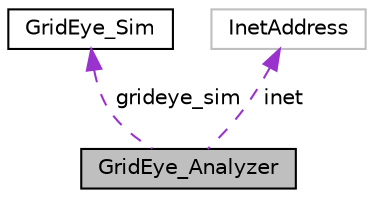 digraph "GridEye_Analyzer"
{
 // INTERACTIVE_SVG=YES
 // LATEX_PDF_SIZE
  edge [fontname="Helvetica",fontsize="10",labelfontname="Helvetica",labelfontsize="10"];
  node [fontname="Helvetica",fontsize="10",shape=record];
  Node1 [label="GridEye_Analyzer",height=0.2,width=0.4,color="black", fillcolor="grey75", style="filled", fontcolor="black",tooltip=" "];
  Node2 -> Node1 [dir="back",color="darkorchid3",fontsize="10",style="dashed",label=" grideye_sim" ,fontname="Helvetica"];
  Node2 [label="GridEye_Sim",height=0.2,width=0.4,color="black", fillcolor="white", style="filled",URL="$class_grid_eye___sim.html",tooltip=" "];
  Node3 -> Node1 [dir="back",color="darkorchid3",fontsize="10",style="dashed",label=" inet" ,fontname="Helvetica"];
  Node3 [label="InetAddress",height=0.2,width=0.4,color="grey75", fillcolor="white", style="filled",tooltip=" "];
}

